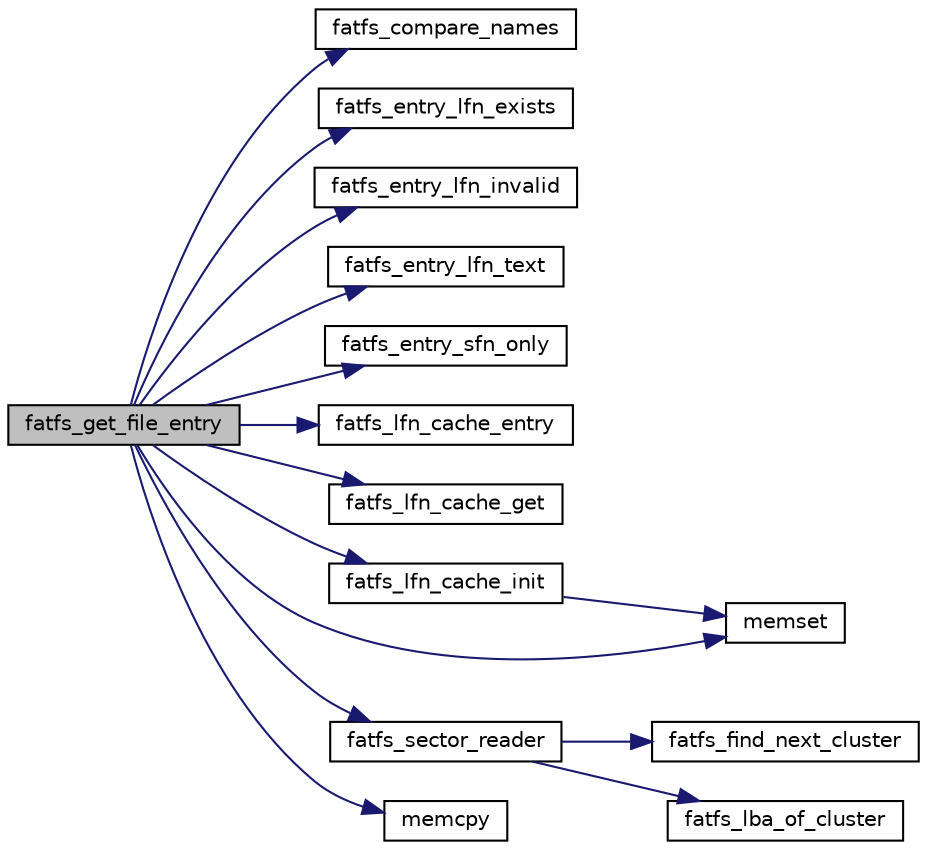 digraph "fatfs_get_file_entry"
{
 // LATEX_PDF_SIZE
  edge [fontname="Helvetica",fontsize="10",labelfontname="Helvetica",labelfontsize="10"];
  node [fontname="Helvetica",fontsize="10",shape=record];
  rankdir="LR";
  Node1 [label="fatfs_get_file_entry",height=0.2,width=0.4,color="black", fillcolor="grey75", style="filled", fontcolor="black",tooltip=" "];
  Node1 -> Node2 [color="midnightblue",fontsize="10",style="solid",fontname="Helvetica"];
  Node2 [label="fatfs_compare_names",height=0.2,width=0.4,color="black", fillcolor="white", style="filled",URL="$fat__string_8c.html#a88289160199a24ccb76d819a07c47921",tooltip=" "];
  Node1 -> Node3 [color="midnightblue",fontsize="10",style="solid",fontname="Helvetica"];
  Node3 [label="fatfs_entry_lfn_exists",height=0.2,width=0.4,color="black", fillcolor="white", style="filled",URL="$fat__misc_8c.html#a27351ac7857382bf893d7e5a74cf5710",tooltip=" "];
  Node1 -> Node4 [color="midnightblue",fontsize="10",style="solid",fontname="Helvetica"];
  Node4 [label="fatfs_entry_lfn_invalid",height=0.2,width=0.4,color="black", fillcolor="white", style="filled",URL="$fat__misc_8c.html#a4ed58a36d5257fed8f10aaca95433cdf",tooltip=" "];
  Node1 -> Node5 [color="midnightblue",fontsize="10",style="solid",fontname="Helvetica"];
  Node5 [label="fatfs_entry_lfn_text",height=0.2,width=0.4,color="black", fillcolor="white", style="filled",URL="$fat__misc_8c.html#a7dac9a0d5348d1d6e9df6479c29d03c4",tooltip=" "];
  Node1 -> Node6 [color="midnightblue",fontsize="10",style="solid",fontname="Helvetica"];
  Node6 [label="fatfs_entry_sfn_only",height=0.2,width=0.4,color="black", fillcolor="white", style="filled",URL="$fat__misc_8c.html#a0c733bd55626e6751be7a7fcd770acd5",tooltip=" "];
  Node1 -> Node7 [color="midnightblue",fontsize="10",style="solid",fontname="Helvetica"];
  Node7 [label="fatfs_lfn_cache_entry",height=0.2,width=0.4,color="black", fillcolor="white", style="filled",URL="$fat__misc_8c.html#a37178e1cd0b3c962e4c41bd4e350c712",tooltip=" "];
  Node1 -> Node8 [color="midnightblue",fontsize="10",style="solid",fontname="Helvetica"];
  Node8 [label="fatfs_lfn_cache_get",height=0.2,width=0.4,color="black", fillcolor="white", style="filled",URL="$fat__misc_8c.html#a30fee82472e2faf585b0a84068abc672",tooltip=" "];
  Node1 -> Node9 [color="midnightblue",fontsize="10",style="solid",fontname="Helvetica"];
  Node9 [label="fatfs_lfn_cache_init",height=0.2,width=0.4,color="black", fillcolor="white", style="filled",URL="$fat__misc_8c.html#aa1fe29de6c2c59fdcf3159607ac2af47",tooltip=" "];
  Node9 -> Node10 [color="midnightblue",fontsize="10",style="solid",fontname="Helvetica"];
  Node10 [label="memset",height=0.2,width=0.4,color="black", fillcolor="white", style="filled",URL="$string_8h.html#ace4b911463887af5e748326323e99a23",tooltip=" "];
  Node1 -> Node11 [color="midnightblue",fontsize="10",style="solid",fontname="Helvetica"];
  Node11 [label="fatfs_sector_reader",height=0.2,width=0.4,color="black", fillcolor="white", style="filled",URL="$fat__access_8c.html#a934acbcc4c095b05eaacea0333675ed3",tooltip=" "];
  Node11 -> Node12 [color="midnightblue",fontsize="10",style="solid",fontname="Helvetica"];
  Node12 [label="fatfs_find_next_cluster",height=0.2,width=0.4,color="black", fillcolor="white", style="filled",URL="$fat__table_8c.html#af6297d64179e09d929493451ab68d6e6",tooltip=" "];
  Node11 -> Node13 [color="midnightblue",fontsize="10",style="solid",fontname="Helvetica"];
  Node13 [label="fatfs_lba_of_cluster",height=0.2,width=0.4,color="black", fillcolor="white", style="filled",URL="$fat__access_8c.html#adda5a5dde3548cd09943efcbe5534c62",tooltip=" "];
  Node1 -> Node14 [color="midnightblue",fontsize="10",style="solid",fontname="Helvetica"];
  Node14 [label="memcpy",height=0.2,width=0.4,color="black", fillcolor="white", style="filled",URL="$string_8h.html#ae33b18edb618c656b9b795b9fce2316c",tooltip=" "];
  Node1 -> Node10 [color="midnightblue",fontsize="10",style="solid",fontname="Helvetica"];
}
